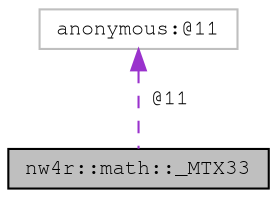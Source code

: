 digraph "nw4r::math::_MTX33"
{
 // LATEX_PDF_SIZE
  edge [fontname="FreeMono",fontsize="10",labelfontname="FreeMono",labelfontsize="10"];
  node [fontname="FreeMono",fontsize="10",shape=record];
  Node1 [label="nw4r::math::_MTX33",height=0.2,width=0.4,color="black", fillcolor="grey75", style="filled", fontcolor="black",tooltip=" "];
  Node2 -> Node1 [dir="back",color="darkorchid3",fontsize="10",style="dashed",label=" @11" ,fontname="FreeMono"];
  Node2 [label="anonymous:@11",height=0.2,width=0.4,color="grey75", fillcolor="white", style="filled",tooltip=" "];
}
